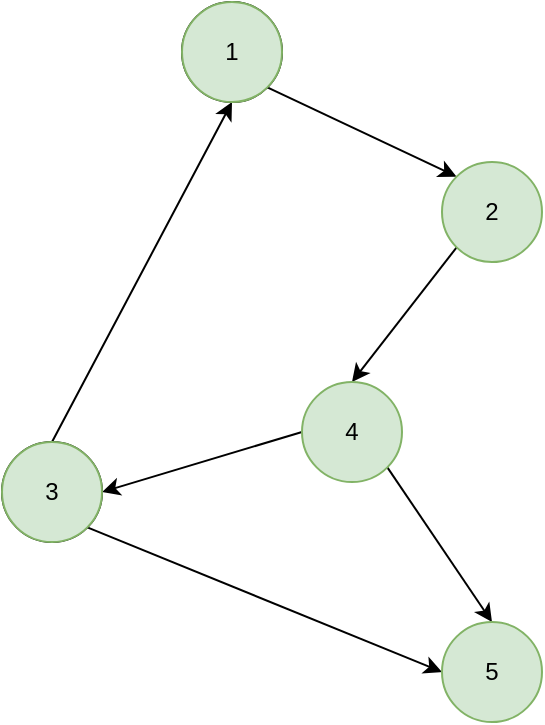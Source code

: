 <mxfile version="18.0.1" type="device"><diagram id="rm2tsSULL4MBy3N7x2en" name="Page-1"><mxGraphModel dx="981" dy="603" grid="1" gridSize="10" guides="1" tooltips="1" connect="1" arrows="1" fold="1" page="1" pageScale="1" pageWidth="850" pageHeight="1100" math="0" shadow="0"><root><mxCell id="0"/><mxCell id="1" parent="0"/><mxCell id="TDB5IZC3OVe5yJXXj2rv-6" style="rounded=0;orthogonalLoop=1;jettySize=auto;html=1;exitX=1;exitY=1;exitDx=0;exitDy=0;entryX=0;entryY=0;entryDx=0;entryDy=0;" edge="1" parent="1" source="TDB5IZC3OVe5yJXXj2rv-1" target="TDB5IZC3OVe5yJXXj2rv-2"><mxGeometry relative="1" as="geometry"/></mxCell><mxCell id="TDB5IZC3OVe5yJXXj2rv-1" value="1" style="ellipse;whiteSpace=wrap;html=1;" vertex="1" parent="1"><mxGeometry x="230" y="230" width="50" height="50" as="geometry"/></mxCell><mxCell id="TDB5IZC3OVe5yJXXj2rv-7" style="edgeStyle=none;rounded=0;orthogonalLoop=1;jettySize=auto;html=1;exitX=0;exitY=1;exitDx=0;exitDy=0;entryX=0.5;entryY=0;entryDx=0;entryDy=0;" edge="1" parent="1" source="TDB5IZC3OVe5yJXXj2rv-2" target="TDB5IZC3OVe5yJXXj2rv-4"><mxGeometry relative="1" as="geometry"/></mxCell><mxCell id="TDB5IZC3OVe5yJXXj2rv-2" value="2" style="ellipse;whiteSpace=wrap;html=1;fillColor=#d5e8d4;strokeColor=#82b366;" vertex="1" parent="1"><mxGeometry x="360" y="310" width="50" height="50" as="geometry"/></mxCell><mxCell id="TDB5IZC3OVe5yJXXj2rv-9" style="edgeStyle=none;rounded=0;orthogonalLoop=1;jettySize=auto;html=1;exitX=0.5;exitY=0;exitDx=0;exitDy=0;entryX=0.5;entryY=1;entryDx=0;entryDy=0;" edge="1" parent="1" source="TDB5IZC3OVe5yJXXj2rv-3" target="TDB5IZC3OVe5yJXXj2rv-1"><mxGeometry relative="1" as="geometry"/></mxCell><mxCell id="TDB5IZC3OVe5yJXXj2rv-11" style="edgeStyle=none;rounded=0;orthogonalLoop=1;jettySize=auto;html=1;exitX=1;exitY=1;exitDx=0;exitDy=0;entryX=0;entryY=0.5;entryDx=0;entryDy=0;" edge="1" parent="1" source="TDB5IZC3OVe5yJXXj2rv-3" target="TDB5IZC3OVe5yJXXj2rv-5"><mxGeometry relative="1" as="geometry"/></mxCell><mxCell id="TDB5IZC3OVe5yJXXj2rv-3" value="3" style="ellipse;whiteSpace=wrap;html=1;" vertex="1" parent="1"><mxGeometry x="140" y="450" width="50" height="50" as="geometry"/></mxCell><mxCell id="TDB5IZC3OVe5yJXXj2rv-8" style="edgeStyle=none;rounded=0;orthogonalLoop=1;jettySize=auto;html=1;exitX=0;exitY=0.5;exitDx=0;exitDy=0;entryX=1;entryY=0.5;entryDx=0;entryDy=0;" edge="1" parent="1" source="TDB5IZC3OVe5yJXXj2rv-4" target="TDB5IZC3OVe5yJXXj2rv-3"><mxGeometry relative="1" as="geometry"/></mxCell><mxCell id="TDB5IZC3OVe5yJXXj2rv-10" style="edgeStyle=none;rounded=0;orthogonalLoop=1;jettySize=auto;html=1;exitX=1;exitY=1;exitDx=0;exitDy=0;entryX=0.5;entryY=0;entryDx=0;entryDy=0;" edge="1" parent="1" source="TDB5IZC3OVe5yJXXj2rv-4" target="TDB5IZC3OVe5yJXXj2rv-5"><mxGeometry relative="1" as="geometry"/></mxCell><mxCell id="TDB5IZC3OVe5yJXXj2rv-4" value="4" style="ellipse;whiteSpace=wrap;html=1;fillColor=#d5e8d4;strokeColor=#82b366;" vertex="1" parent="1"><mxGeometry x="290" y="420" width="50" height="50" as="geometry"/></mxCell><mxCell id="TDB5IZC3OVe5yJXXj2rv-5" value="5" style="ellipse;whiteSpace=wrap;html=1;fillColor=#d5e8d4;strokeColor=#82b366;" vertex="1" parent="1"><mxGeometry x="360" y="540" width="50" height="50" as="geometry"/></mxCell><mxCell id="TDB5IZC3OVe5yJXXj2rv-12" value="1" style="ellipse;whiteSpace=wrap;html=1;fillColor=#d5e8d4;strokeColor=#82b366;" vertex="1" parent="1"><mxGeometry x="230" y="230" width="50" height="50" as="geometry"/></mxCell><mxCell id="TDB5IZC3OVe5yJXXj2rv-13" value="3" style="ellipse;whiteSpace=wrap;html=1;fillColor=#d5e8d4;strokeColor=#82b366;" vertex="1" parent="1"><mxGeometry x="140" y="450" width="50" height="50" as="geometry"/></mxCell></root></mxGraphModel></diagram></mxfile>